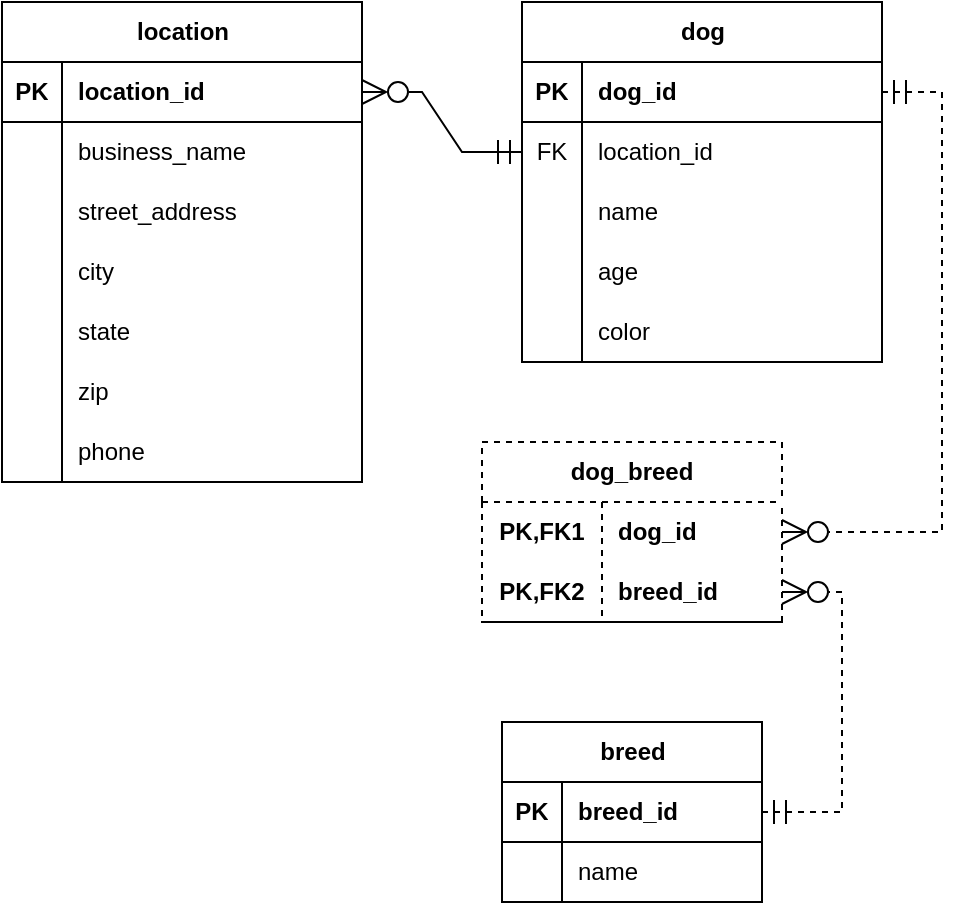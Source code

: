 <mxfile version="26.0.15">
  <diagram name="Page-1" id="-oY6XmS6cpxPRqgquAE7">
    <mxGraphModel dx="522" dy="743" grid="1" gridSize="10" guides="1" tooltips="1" connect="1" arrows="1" fold="1" page="1" pageScale="1" pageWidth="1600" pageHeight="1200" math="0" shadow="0">
      <root>
        <mxCell id="0" />
        <mxCell id="1" parent="0" />
        <mxCell id="AerB3DIwwPfaB6dJJhOr-1" value="location" style="shape=table;startSize=30;container=1;collapsible=1;childLayout=tableLayout;fixedRows=1;rowLines=0;fontStyle=1;align=center;resizeLast=1;html=1;" vertex="1" parent="1">
          <mxGeometry x="110" y="210" width="180" height="240" as="geometry" />
        </mxCell>
        <mxCell id="AerB3DIwwPfaB6dJJhOr-2" value="" style="shape=tableRow;horizontal=0;startSize=0;swimlaneHead=0;swimlaneBody=0;fillColor=none;collapsible=0;dropTarget=0;points=[[0,0.5],[1,0.5]];portConstraint=eastwest;top=0;left=0;right=0;bottom=1;" vertex="1" parent="AerB3DIwwPfaB6dJJhOr-1">
          <mxGeometry y="30" width="180" height="30" as="geometry" />
        </mxCell>
        <mxCell id="AerB3DIwwPfaB6dJJhOr-3" value="PK" style="shape=partialRectangle;connectable=0;fillColor=none;top=0;left=0;bottom=0;right=0;fontStyle=1;overflow=hidden;whiteSpace=wrap;html=1;" vertex="1" parent="AerB3DIwwPfaB6dJJhOr-2">
          <mxGeometry width="30" height="30" as="geometry">
            <mxRectangle width="30" height="30" as="alternateBounds" />
          </mxGeometry>
        </mxCell>
        <mxCell id="AerB3DIwwPfaB6dJJhOr-4" value="location&lt;span style=&quot;background-color: transparent; color: light-dark(rgb(0, 0, 0), rgb(255, 255, 255));&quot;&gt;_id&lt;/span&gt;" style="shape=partialRectangle;connectable=0;fillColor=none;top=0;left=0;bottom=0;right=0;align=left;spacingLeft=6;fontStyle=1;overflow=hidden;whiteSpace=wrap;html=1;" vertex="1" parent="AerB3DIwwPfaB6dJJhOr-2">
          <mxGeometry x="30" width="150" height="30" as="geometry">
            <mxRectangle width="150" height="30" as="alternateBounds" />
          </mxGeometry>
        </mxCell>
        <mxCell id="AerB3DIwwPfaB6dJJhOr-5" value="" style="shape=tableRow;horizontal=0;startSize=0;swimlaneHead=0;swimlaneBody=0;fillColor=none;collapsible=0;dropTarget=0;points=[[0,0.5],[1,0.5]];portConstraint=eastwest;top=0;left=0;right=0;bottom=0;" vertex="1" parent="AerB3DIwwPfaB6dJJhOr-1">
          <mxGeometry y="60" width="180" height="30" as="geometry" />
        </mxCell>
        <mxCell id="AerB3DIwwPfaB6dJJhOr-6" value="" style="shape=partialRectangle;connectable=0;fillColor=none;top=0;left=0;bottom=0;right=0;editable=1;overflow=hidden;whiteSpace=wrap;html=1;" vertex="1" parent="AerB3DIwwPfaB6dJJhOr-5">
          <mxGeometry width="30" height="30" as="geometry">
            <mxRectangle width="30" height="30" as="alternateBounds" />
          </mxGeometry>
        </mxCell>
        <mxCell id="AerB3DIwwPfaB6dJJhOr-7" value="business_name" style="shape=partialRectangle;connectable=0;fillColor=none;top=0;left=0;bottom=0;right=0;align=left;spacingLeft=6;overflow=hidden;whiteSpace=wrap;html=1;" vertex="1" parent="AerB3DIwwPfaB6dJJhOr-5">
          <mxGeometry x="30" width="150" height="30" as="geometry">
            <mxRectangle width="150" height="30" as="alternateBounds" />
          </mxGeometry>
        </mxCell>
        <mxCell id="AerB3DIwwPfaB6dJJhOr-8" value="" style="shape=tableRow;horizontal=0;startSize=0;swimlaneHead=0;swimlaneBody=0;fillColor=none;collapsible=0;dropTarget=0;points=[[0,0.5],[1,0.5]];portConstraint=eastwest;top=0;left=0;right=0;bottom=0;" vertex="1" parent="AerB3DIwwPfaB6dJJhOr-1">
          <mxGeometry y="90" width="180" height="30" as="geometry" />
        </mxCell>
        <mxCell id="AerB3DIwwPfaB6dJJhOr-9" value="" style="shape=partialRectangle;connectable=0;fillColor=none;top=0;left=0;bottom=0;right=0;editable=1;overflow=hidden;whiteSpace=wrap;html=1;" vertex="1" parent="AerB3DIwwPfaB6dJJhOr-8">
          <mxGeometry width="30" height="30" as="geometry">
            <mxRectangle width="30" height="30" as="alternateBounds" />
          </mxGeometry>
        </mxCell>
        <mxCell id="AerB3DIwwPfaB6dJJhOr-10" value="street_address" style="shape=partialRectangle;connectable=0;fillColor=none;top=0;left=0;bottom=0;right=0;align=left;spacingLeft=6;overflow=hidden;whiteSpace=wrap;html=1;" vertex="1" parent="AerB3DIwwPfaB6dJJhOr-8">
          <mxGeometry x="30" width="150" height="30" as="geometry">
            <mxRectangle width="150" height="30" as="alternateBounds" />
          </mxGeometry>
        </mxCell>
        <mxCell id="AerB3DIwwPfaB6dJJhOr-11" value="" style="shape=tableRow;horizontal=0;startSize=0;swimlaneHead=0;swimlaneBody=0;fillColor=none;collapsible=0;dropTarget=0;points=[[0,0.5],[1,0.5]];portConstraint=eastwest;top=0;left=0;right=0;bottom=0;" vertex="1" parent="AerB3DIwwPfaB6dJJhOr-1">
          <mxGeometry y="120" width="180" height="30" as="geometry" />
        </mxCell>
        <mxCell id="AerB3DIwwPfaB6dJJhOr-12" value="" style="shape=partialRectangle;connectable=0;fillColor=none;top=0;left=0;bottom=0;right=0;editable=1;overflow=hidden;whiteSpace=wrap;html=1;" vertex="1" parent="AerB3DIwwPfaB6dJJhOr-11">
          <mxGeometry width="30" height="30" as="geometry">
            <mxRectangle width="30" height="30" as="alternateBounds" />
          </mxGeometry>
        </mxCell>
        <mxCell id="AerB3DIwwPfaB6dJJhOr-13" value="city" style="shape=partialRectangle;connectable=0;fillColor=none;top=0;left=0;bottom=0;right=0;align=left;spacingLeft=6;overflow=hidden;whiteSpace=wrap;html=1;" vertex="1" parent="AerB3DIwwPfaB6dJJhOr-11">
          <mxGeometry x="30" width="150" height="30" as="geometry">
            <mxRectangle width="150" height="30" as="alternateBounds" />
          </mxGeometry>
        </mxCell>
        <mxCell id="AerB3DIwwPfaB6dJJhOr-20" style="shape=tableRow;horizontal=0;startSize=0;swimlaneHead=0;swimlaneBody=0;fillColor=none;collapsible=0;dropTarget=0;points=[[0,0.5],[1,0.5]];portConstraint=eastwest;top=0;left=0;right=0;bottom=0;" vertex="1" parent="AerB3DIwwPfaB6dJJhOr-1">
          <mxGeometry y="150" width="180" height="30" as="geometry" />
        </mxCell>
        <mxCell id="AerB3DIwwPfaB6dJJhOr-21" style="shape=partialRectangle;connectable=0;fillColor=none;top=0;left=0;bottom=0;right=0;editable=1;overflow=hidden;whiteSpace=wrap;html=1;" vertex="1" parent="AerB3DIwwPfaB6dJJhOr-20">
          <mxGeometry width="30" height="30" as="geometry">
            <mxRectangle width="30" height="30" as="alternateBounds" />
          </mxGeometry>
        </mxCell>
        <mxCell id="AerB3DIwwPfaB6dJJhOr-22" value="state" style="shape=partialRectangle;connectable=0;fillColor=none;top=0;left=0;bottom=0;right=0;align=left;spacingLeft=6;overflow=hidden;whiteSpace=wrap;html=1;" vertex="1" parent="AerB3DIwwPfaB6dJJhOr-20">
          <mxGeometry x="30" width="150" height="30" as="geometry">
            <mxRectangle width="150" height="30" as="alternateBounds" />
          </mxGeometry>
        </mxCell>
        <mxCell id="AerB3DIwwPfaB6dJJhOr-17" style="shape=tableRow;horizontal=0;startSize=0;swimlaneHead=0;swimlaneBody=0;fillColor=none;collapsible=0;dropTarget=0;points=[[0,0.5],[1,0.5]];portConstraint=eastwest;top=0;left=0;right=0;bottom=0;" vertex="1" parent="AerB3DIwwPfaB6dJJhOr-1">
          <mxGeometry y="180" width="180" height="30" as="geometry" />
        </mxCell>
        <mxCell id="AerB3DIwwPfaB6dJJhOr-18" style="shape=partialRectangle;connectable=0;fillColor=none;top=0;left=0;bottom=0;right=0;editable=1;overflow=hidden;whiteSpace=wrap;html=1;" vertex="1" parent="AerB3DIwwPfaB6dJJhOr-17">
          <mxGeometry width="30" height="30" as="geometry">
            <mxRectangle width="30" height="30" as="alternateBounds" />
          </mxGeometry>
        </mxCell>
        <mxCell id="AerB3DIwwPfaB6dJJhOr-19" value="zip" style="shape=partialRectangle;connectable=0;fillColor=none;top=0;left=0;bottom=0;right=0;align=left;spacingLeft=6;overflow=hidden;whiteSpace=wrap;html=1;" vertex="1" parent="AerB3DIwwPfaB6dJJhOr-17">
          <mxGeometry x="30" width="150" height="30" as="geometry">
            <mxRectangle width="150" height="30" as="alternateBounds" />
          </mxGeometry>
        </mxCell>
        <mxCell id="AerB3DIwwPfaB6dJJhOr-14" style="shape=tableRow;horizontal=0;startSize=0;swimlaneHead=0;swimlaneBody=0;fillColor=none;collapsible=0;dropTarget=0;points=[[0,0.5],[1,0.5]];portConstraint=eastwest;top=0;left=0;right=0;bottom=0;" vertex="1" parent="AerB3DIwwPfaB6dJJhOr-1">
          <mxGeometry y="210" width="180" height="30" as="geometry" />
        </mxCell>
        <mxCell id="AerB3DIwwPfaB6dJJhOr-15" style="shape=partialRectangle;connectable=0;fillColor=none;top=0;left=0;bottom=0;right=0;editable=1;overflow=hidden;whiteSpace=wrap;html=1;" vertex="1" parent="AerB3DIwwPfaB6dJJhOr-14">
          <mxGeometry width="30" height="30" as="geometry">
            <mxRectangle width="30" height="30" as="alternateBounds" />
          </mxGeometry>
        </mxCell>
        <mxCell id="AerB3DIwwPfaB6dJJhOr-16" value="phone" style="shape=partialRectangle;connectable=0;fillColor=none;top=0;left=0;bottom=0;right=0;align=left;spacingLeft=6;overflow=hidden;whiteSpace=wrap;html=1;" vertex="1" parent="AerB3DIwwPfaB6dJJhOr-14">
          <mxGeometry x="30" width="150" height="30" as="geometry">
            <mxRectangle width="150" height="30" as="alternateBounds" />
          </mxGeometry>
        </mxCell>
        <mxCell id="AerB3DIwwPfaB6dJJhOr-36" value="dog" style="shape=table;startSize=30;container=1;collapsible=1;childLayout=tableLayout;fixedRows=1;rowLines=0;fontStyle=1;align=center;resizeLast=1;html=1;" vertex="1" parent="1">
          <mxGeometry x="370" y="210" width="180" height="180" as="geometry" />
        </mxCell>
        <mxCell id="AerB3DIwwPfaB6dJJhOr-37" value="" style="shape=tableRow;horizontal=0;startSize=0;swimlaneHead=0;swimlaneBody=0;fillColor=none;collapsible=0;dropTarget=0;points=[[0,0.5],[1,0.5]];portConstraint=eastwest;top=0;left=0;right=0;bottom=1;" vertex="1" parent="AerB3DIwwPfaB6dJJhOr-36">
          <mxGeometry y="30" width="180" height="30" as="geometry" />
        </mxCell>
        <mxCell id="AerB3DIwwPfaB6dJJhOr-38" value="PK" style="shape=partialRectangle;connectable=0;fillColor=none;top=0;left=0;bottom=0;right=0;fontStyle=1;overflow=hidden;whiteSpace=wrap;html=1;" vertex="1" parent="AerB3DIwwPfaB6dJJhOr-37">
          <mxGeometry width="30" height="30" as="geometry">
            <mxRectangle width="30" height="30" as="alternateBounds" />
          </mxGeometry>
        </mxCell>
        <mxCell id="AerB3DIwwPfaB6dJJhOr-39" value="dog_id" style="shape=partialRectangle;connectable=0;fillColor=none;top=0;left=0;bottom=0;right=0;align=left;spacingLeft=6;fontStyle=1;overflow=hidden;whiteSpace=wrap;html=1;" vertex="1" parent="AerB3DIwwPfaB6dJJhOr-37">
          <mxGeometry x="30" width="150" height="30" as="geometry">
            <mxRectangle width="150" height="30" as="alternateBounds" />
          </mxGeometry>
        </mxCell>
        <mxCell id="AerB3DIwwPfaB6dJJhOr-68" style="shape=tableRow;horizontal=0;startSize=0;swimlaneHead=0;swimlaneBody=0;fillColor=none;collapsible=0;dropTarget=0;points=[[0,0.5],[1,0.5]];portConstraint=eastwest;top=0;left=0;right=0;bottom=0;" vertex="1" parent="AerB3DIwwPfaB6dJJhOr-36">
          <mxGeometry y="60" width="180" height="30" as="geometry" />
        </mxCell>
        <mxCell id="AerB3DIwwPfaB6dJJhOr-69" value="FK" style="shape=partialRectangle;connectable=0;fillColor=none;top=0;left=0;bottom=0;right=0;editable=1;overflow=hidden;whiteSpace=wrap;html=1;" vertex="1" parent="AerB3DIwwPfaB6dJJhOr-68">
          <mxGeometry width="30" height="30" as="geometry">
            <mxRectangle width="30" height="30" as="alternateBounds" />
          </mxGeometry>
        </mxCell>
        <mxCell id="AerB3DIwwPfaB6dJJhOr-70" value="location_id" style="shape=partialRectangle;connectable=0;fillColor=none;top=0;left=0;bottom=0;right=0;align=left;spacingLeft=6;overflow=hidden;whiteSpace=wrap;html=1;" vertex="1" parent="AerB3DIwwPfaB6dJJhOr-68">
          <mxGeometry x="30" width="150" height="30" as="geometry">
            <mxRectangle width="150" height="30" as="alternateBounds" />
          </mxGeometry>
        </mxCell>
        <mxCell id="AerB3DIwwPfaB6dJJhOr-40" value="" style="shape=tableRow;horizontal=0;startSize=0;swimlaneHead=0;swimlaneBody=0;fillColor=none;collapsible=0;dropTarget=0;points=[[0,0.5],[1,0.5]];portConstraint=eastwest;top=0;left=0;right=0;bottom=0;" vertex="1" parent="AerB3DIwwPfaB6dJJhOr-36">
          <mxGeometry y="90" width="180" height="30" as="geometry" />
        </mxCell>
        <mxCell id="AerB3DIwwPfaB6dJJhOr-41" value="" style="shape=partialRectangle;connectable=0;fillColor=none;top=0;left=0;bottom=0;right=0;editable=1;overflow=hidden;whiteSpace=wrap;html=1;" vertex="1" parent="AerB3DIwwPfaB6dJJhOr-40">
          <mxGeometry width="30" height="30" as="geometry">
            <mxRectangle width="30" height="30" as="alternateBounds" />
          </mxGeometry>
        </mxCell>
        <mxCell id="AerB3DIwwPfaB6dJJhOr-42" value="name" style="shape=partialRectangle;connectable=0;fillColor=none;top=0;left=0;bottom=0;right=0;align=left;spacingLeft=6;overflow=hidden;whiteSpace=wrap;html=1;" vertex="1" parent="AerB3DIwwPfaB6dJJhOr-40">
          <mxGeometry x="30" width="150" height="30" as="geometry">
            <mxRectangle width="150" height="30" as="alternateBounds" />
          </mxGeometry>
        </mxCell>
        <mxCell id="AerB3DIwwPfaB6dJJhOr-43" value="" style="shape=tableRow;horizontal=0;startSize=0;swimlaneHead=0;swimlaneBody=0;fillColor=none;collapsible=0;dropTarget=0;points=[[0,0.5],[1,0.5]];portConstraint=eastwest;top=0;left=0;right=0;bottom=0;" vertex="1" parent="AerB3DIwwPfaB6dJJhOr-36">
          <mxGeometry y="120" width="180" height="30" as="geometry" />
        </mxCell>
        <mxCell id="AerB3DIwwPfaB6dJJhOr-44" value="" style="shape=partialRectangle;connectable=0;fillColor=none;top=0;left=0;bottom=0;right=0;editable=1;overflow=hidden;whiteSpace=wrap;html=1;" vertex="1" parent="AerB3DIwwPfaB6dJJhOr-43">
          <mxGeometry width="30" height="30" as="geometry">
            <mxRectangle width="30" height="30" as="alternateBounds" />
          </mxGeometry>
        </mxCell>
        <mxCell id="AerB3DIwwPfaB6dJJhOr-45" value="age" style="shape=partialRectangle;connectable=0;fillColor=none;top=0;left=0;bottom=0;right=0;align=left;spacingLeft=6;overflow=hidden;whiteSpace=wrap;html=1;" vertex="1" parent="AerB3DIwwPfaB6dJJhOr-43">
          <mxGeometry x="30" width="150" height="30" as="geometry">
            <mxRectangle width="150" height="30" as="alternateBounds" />
          </mxGeometry>
        </mxCell>
        <mxCell id="AerB3DIwwPfaB6dJJhOr-46" value="" style="shape=tableRow;horizontal=0;startSize=0;swimlaneHead=0;swimlaneBody=0;fillColor=none;collapsible=0;dropTarget=0;points=[[0,0.5],[1,0.5]];portConstraint=eastwest;top=0;left=0;right=0;bottom=0;" vertex="1" parent="AerB3DIwwPfaB6dJJhOr-36">
          <mxGeometry y="150" width="180" height="30" as="geometry" />
        </mxCell>
        <mxCell id="AerB3DIwwPfaB6dJJhOr-47" value="" style="shape=partialRectangle;connectable=0;fillColor=none;top=0;left=0;bottom=0;right=0;editable=1;overflow=hidden;whiteSpace=wrap;html=1;" vertex="1" parent="AerB3DIwwPfaB6dJJhOr-46">
          <mxGeometry width="30" height="30" as="geometry">
            <mxRectangle width="30" height="30" as="alternateBounds" />
          </mxGeometry>
        </mxCell>
        <mxCell id="AerB3DIwwPfaB6dJJhOr-48" value="color" style="shape=partialRectangle;connectable=0;fillColor=none;top=0;left=0;bottom=0;right=0;align=left;spacingLeft=6;overflow=hidden;whiteSpace=wrap;html=1;" vertex="1" parent="AerB3DIwwPfaB6dJJhOr-46">
          <mxGeometry x="30" width="150" height="30" as="geometry">
            <mxRectangle width="150" height="30" as="alternateBounds" />
          </mxGeometry>
        </mxCell>
        <mxCell id="AerB3DIwwPfaB6dJJhOr-49" value="breed" style="shape=table;startSize=30;container=1;collapsible=1;childLayout=tableLayout;fixedRows=1;rowLines=0;fontStyle=1;align=center;resizeLast=1;html=1;" vertex="1" parent="1">
          <mxGeometry x="360" y="570" width="130" height="90" as="geometry" />
        </mxCell>
        <mxCell id="AerB3DIwwPfaB6dJJhOr-50" value="" style="shape=tableRow;horizontal=0;startSize=0;swimlaneHead=0;swimlaneBody=0;fillColor=none;collapsible=0;dropTarget=0;points=[[0,0.5],[1,0.5]];portConstraint=eastwest;top=0;left=0;right=0;bottom=1;" vertex="1" parent="AerB3DIwwPfaB6dJJhOr-49">
          <mxGeometry y="30" width="130" height="30" as="geometry" />
        </mxCell>
        <mxCell id="AerB3DIwwPfaB6dJJhOr-51" value="PK" style="shape=partialRectangle;connectable=0;fillColor=none;top=0;left=0;bottom=0;right=0;fontStyle=1;overflow=hidden;whiteSpace=wrap;html=1;" vertex="1" parent="AerB3DIwwPfaB6dJJhOr-50">
          <mxGeometry width="30" height="30" as="geometry">
            <mxRectangle width="30" height="30" as="alternateBounds" />
          </mxGeometry>
        </mxCell>
        <mxCell id="AerB3DIwwPfaB6dJJhOr-52" value="breed_id" style="shape=partialRectangle;connectable=0;fillColor=none;top=0;left=0;bottom=0;right=0;align=left;spacingLeft=6;fontStyle=1;overflow=hidden;whiteSpace=wrap;html=1;" vertex="1" parent="AerB3DIwwPfaB6dJJhOr-50">
          <mxGeometry x="30" width="100" height="30" as="geometry">
            <mxRectangle width="100" height="30" as="alternateBounds" />
          </mxGeometry>
        </mxCell>
        <mxCell id="AerB3DIwwPfaB6dJJhOr-53" value="" style="shape=tableRow;horizontal=0;startSize=0;swimlaneHead=0;swimlaneBody=0;fillColor=none;collapsible=0;dropTarget=0;points=[[0,0.5],[1,0.5]];portConstraint=eastwest;top=0;left=0;right=0;bottom=0;" vertex="1" parent="AerB3DIwwPfaB6dJJhOr-49">
          <mxGeometry y="60" width="130" height="30" as="geometry" />
        </mxCell>
        <mxCell id="AerB3DIwwPfaB6dJJhOr-54" value="" style="shape=partialRectangle;connectable=0;fillColor=none;top=0;left=0;bottom=0;right=0;editable=1;overflow=hidden;whiteSpace=wrap;html=1;" vertex="1" parent="AerB3DIwwPfaB6dJJhOr-53">
          <mxGeometry width="30" height="30" as="geometry">
            <mxRectangle width="30" height="30" as="alternateBounds" />
          </mxGeometry>
        </mxCell>
        <mxCell id="AerB3DIwwPfaB6dJJhOr-55" value="name" style="shape=partialRectangle;connectable=0;fillColor=none;top=0;left=0;bottom=0;right=0;align=left;spacingLeft=6;overflow=hidden;whiteSpace=wrap;html=1;" vertex="1" parent="AerB3DIwwPfaB6dJJhOr-53">
          <mxGeometry x="30" width="100" height="30" as="geometry">
            <mxRectangle width="100" height="30" as="alternateBounds" />
          </mxGeometry>
        </mxCell>
        <mxCell id="AerB3DIwwPfaB6dJJhOr-71" value="" style="endArrow=ERzeroToMany;html=1;rounded=0;entryX=1;entryY=0.5;entryDx=0;entryDy=0;exitX=0;exitY=0.5;exitDx=0;exitDy=0;endFill=0;startArrow=ERmandOne;startFill=0;endSize=10;startSize=10;edgeStyle=entityRelationEdgeStyle;" edge="1" parent="1" source="AerB3DIwwPfaB6dJJhOr-68" target="AerB3DIwwPfaB6dJJhOr-2">
          <mxGeometry width="50" height="50" relative="1" as="geometry">
            <mxPoint x="350" y="710" as="sourcePoint" />
            <mxPoint x="400" y="660" as="targetPoint" />
          </mxGeometry>
        </mxCell>
        <mxCell id="AerB3DIwwPfaB6dJJhOr-86" value="dog_breed" style="shape=table;startSize=30;container=1;collapsible=1;childLayout=tableLayout;fixedRows=1;rowLines=0;fontStyle=1;align=center;resizeLast=1;html=1;whiteSpace=wrap;dashed=1;" vertex="1" parent="1">
          <mxGeometry x="350" y="430" width="150" height="90" as="geometry" />
        </mxCell>
        <mxCell id="AerB3DIwwPfaB6dJJhOr-87" value="" style="shape=tableRow;horizontal=0;startSize=0;swimlaneHead=0;swimlaneBody=0;fillColor=none;collapsible=0;dropTarget=0;points=[[0,0.5],[1,0.5]];portConstraint=eastwest;top=0;left=0;right=0;bottom=0;html=1;" vertex="1" parent="AerB3DIwwPfaB6dJJhOr-86">
          <mxGeometry y="30" width="150" height="30" as="geometry" />
        </mxCell>
        <mxCell id="AerB3DIwwPfaB6dJJhOr-88" value="PK,FK1" style="shape=partialRectangle;connectable=0;fillColor=none;top=0;left=0;bottom=0;right=0;fontStyle=1;overflow=hidden;html=1;whiteSpace=wrap;" vertex="1" parent="AerB3DIwwPfaB6dJJhOr-87">
          <mxGeometry width="60" height="30" as="geometry">
            <mxRectangle width="60" height="30" as="alternateBounds" />
          </mxGeometry>
        </mxCell>
        <mxCell id="AerB3DIwwPfaB6dJJhOr-89" value="dog_id" style="shape=partialRectangle;connectable=0;fillColor=none;top=0;left=0;bottom=0;right=0;align=left;spacingLeft=6;fontStyle=1;overflow=hidden;html=1;whiteSpace=wrap;" vertex="1" parent="AerB3DIwwPfaB6dJJhOr-87">
          <mxGeometry x="60" width="90" height="30" as="geometry">
            <mxRectangle width="90" height="30" as="alternateBounds" />
          </mxGeometry>
        </mxCell>
        <mxCell id="AerB3DIwwPfaB6dJJhOr-90" value="" style="shape=tableRow;horizontal=0;startSize=0;swimlaneHead=0;swimlaneBody=0;fillColor=none;collapsible=0;dropTarget=0;points=[[0,0.5],[1,0.5]];portConstraint=eastwest;top=0;left=0;right=0;bottom=1;html=1;" vertex="1" parent="AerB3DIwwPfaB6dJJhOr-86">
          <mxGeometry y="60" width="150" height="30" as="geometry" />
        </mxCell>
        <mxCell id="AerB3DIwwPfaB6dJJhOr-91" value="PK,FK2" style="shape=partialRectangle;connectable=0;fillColor=none;top=0;left=0;bottom=0;right=0;fontStyle=1;overflow=hidden;html=1;whiteSpace=wrap;" vertex="1" parent="AerB3DIwwPfaB6dJJhOr-90">
          <mxGeometry width="60" height="30" as="geometry">
            <mxRectangle width="60" height="30" as="alternateBounds" />
          </mxGeometry>
        </mxCell>
        <mxCell id="AerB3DIwwPfaB6dJJhOr-92" value="breed_id" style="shape=partialRectangle;connectable=0;fillColor=none;top=0;left=0;bottom=0;right=0;align=left;spacingLeft=6;fontStyle=1;overflow=hidden;html=1;whiteSpace=wrap;" vertex="1" parent="AerB3DIwwPfaB6dJJhOr-90">
          <mxGeometry x="60" width="90" height="30" as="geometry">
            <mxRectangle width="90" height="30" as="alternateBounds" />
          </mxGeometry>
        </mxCell>
        <mxCell id="AerB3DIwwPfaB6dJJhOr-99" value="" style="endArrow=ERzeroToMany;html=1;rounded=0;endFill=0;startArrow=ERmandOne;startFill=0;endSize=10;startSize=10;edgeStyle=entityRelationEdgeStyle;dashed=1;" edge="1" parent="1" source="AerB3DIwwPfaB6dJJhOr-37" target="AerB3DIwwPfaB6dJJhOr-87">
          <mxGeometry width="50" height="50" relative="1" as="geometry">
            <mxPoint x="260" y="540" as="sourcePoint" />
            <mxPoint x="180" y="480" as="targetPoint" />
          </mxGeometry>
        </mxCell>
        <mxCell id="AerB3DIwwPfaB6dJJhOr-100" value="" style="endArrow=ERzeroToMany;html=1;rounded=0;endFill=0;startArrow=ERmandOne;startFill=0;endSize=10;startSize=10;edgeStyle=entityRelationEdgeStyle;dashed=1;" edge="1" parent="1" source="AerB3DIwwPfaB6dJJhOr-50" target="AerB3DIwwPfaB6dJJhOr-90">
          <mxGeometry width="50" height="50" relative="1" as="geometry">
            <mxPoint x="280" y="520" as="sourcePoint" />
            <mxPoint x="210" y="840" as="targetPoint" />
            <Array as="points">
              <mxPoint x="70" y="845" />
            </Array>
          </mxGeometry>
        </mxCell>
      </root>
    </mxGraphModel>
  </diagram>
</mxfile>
